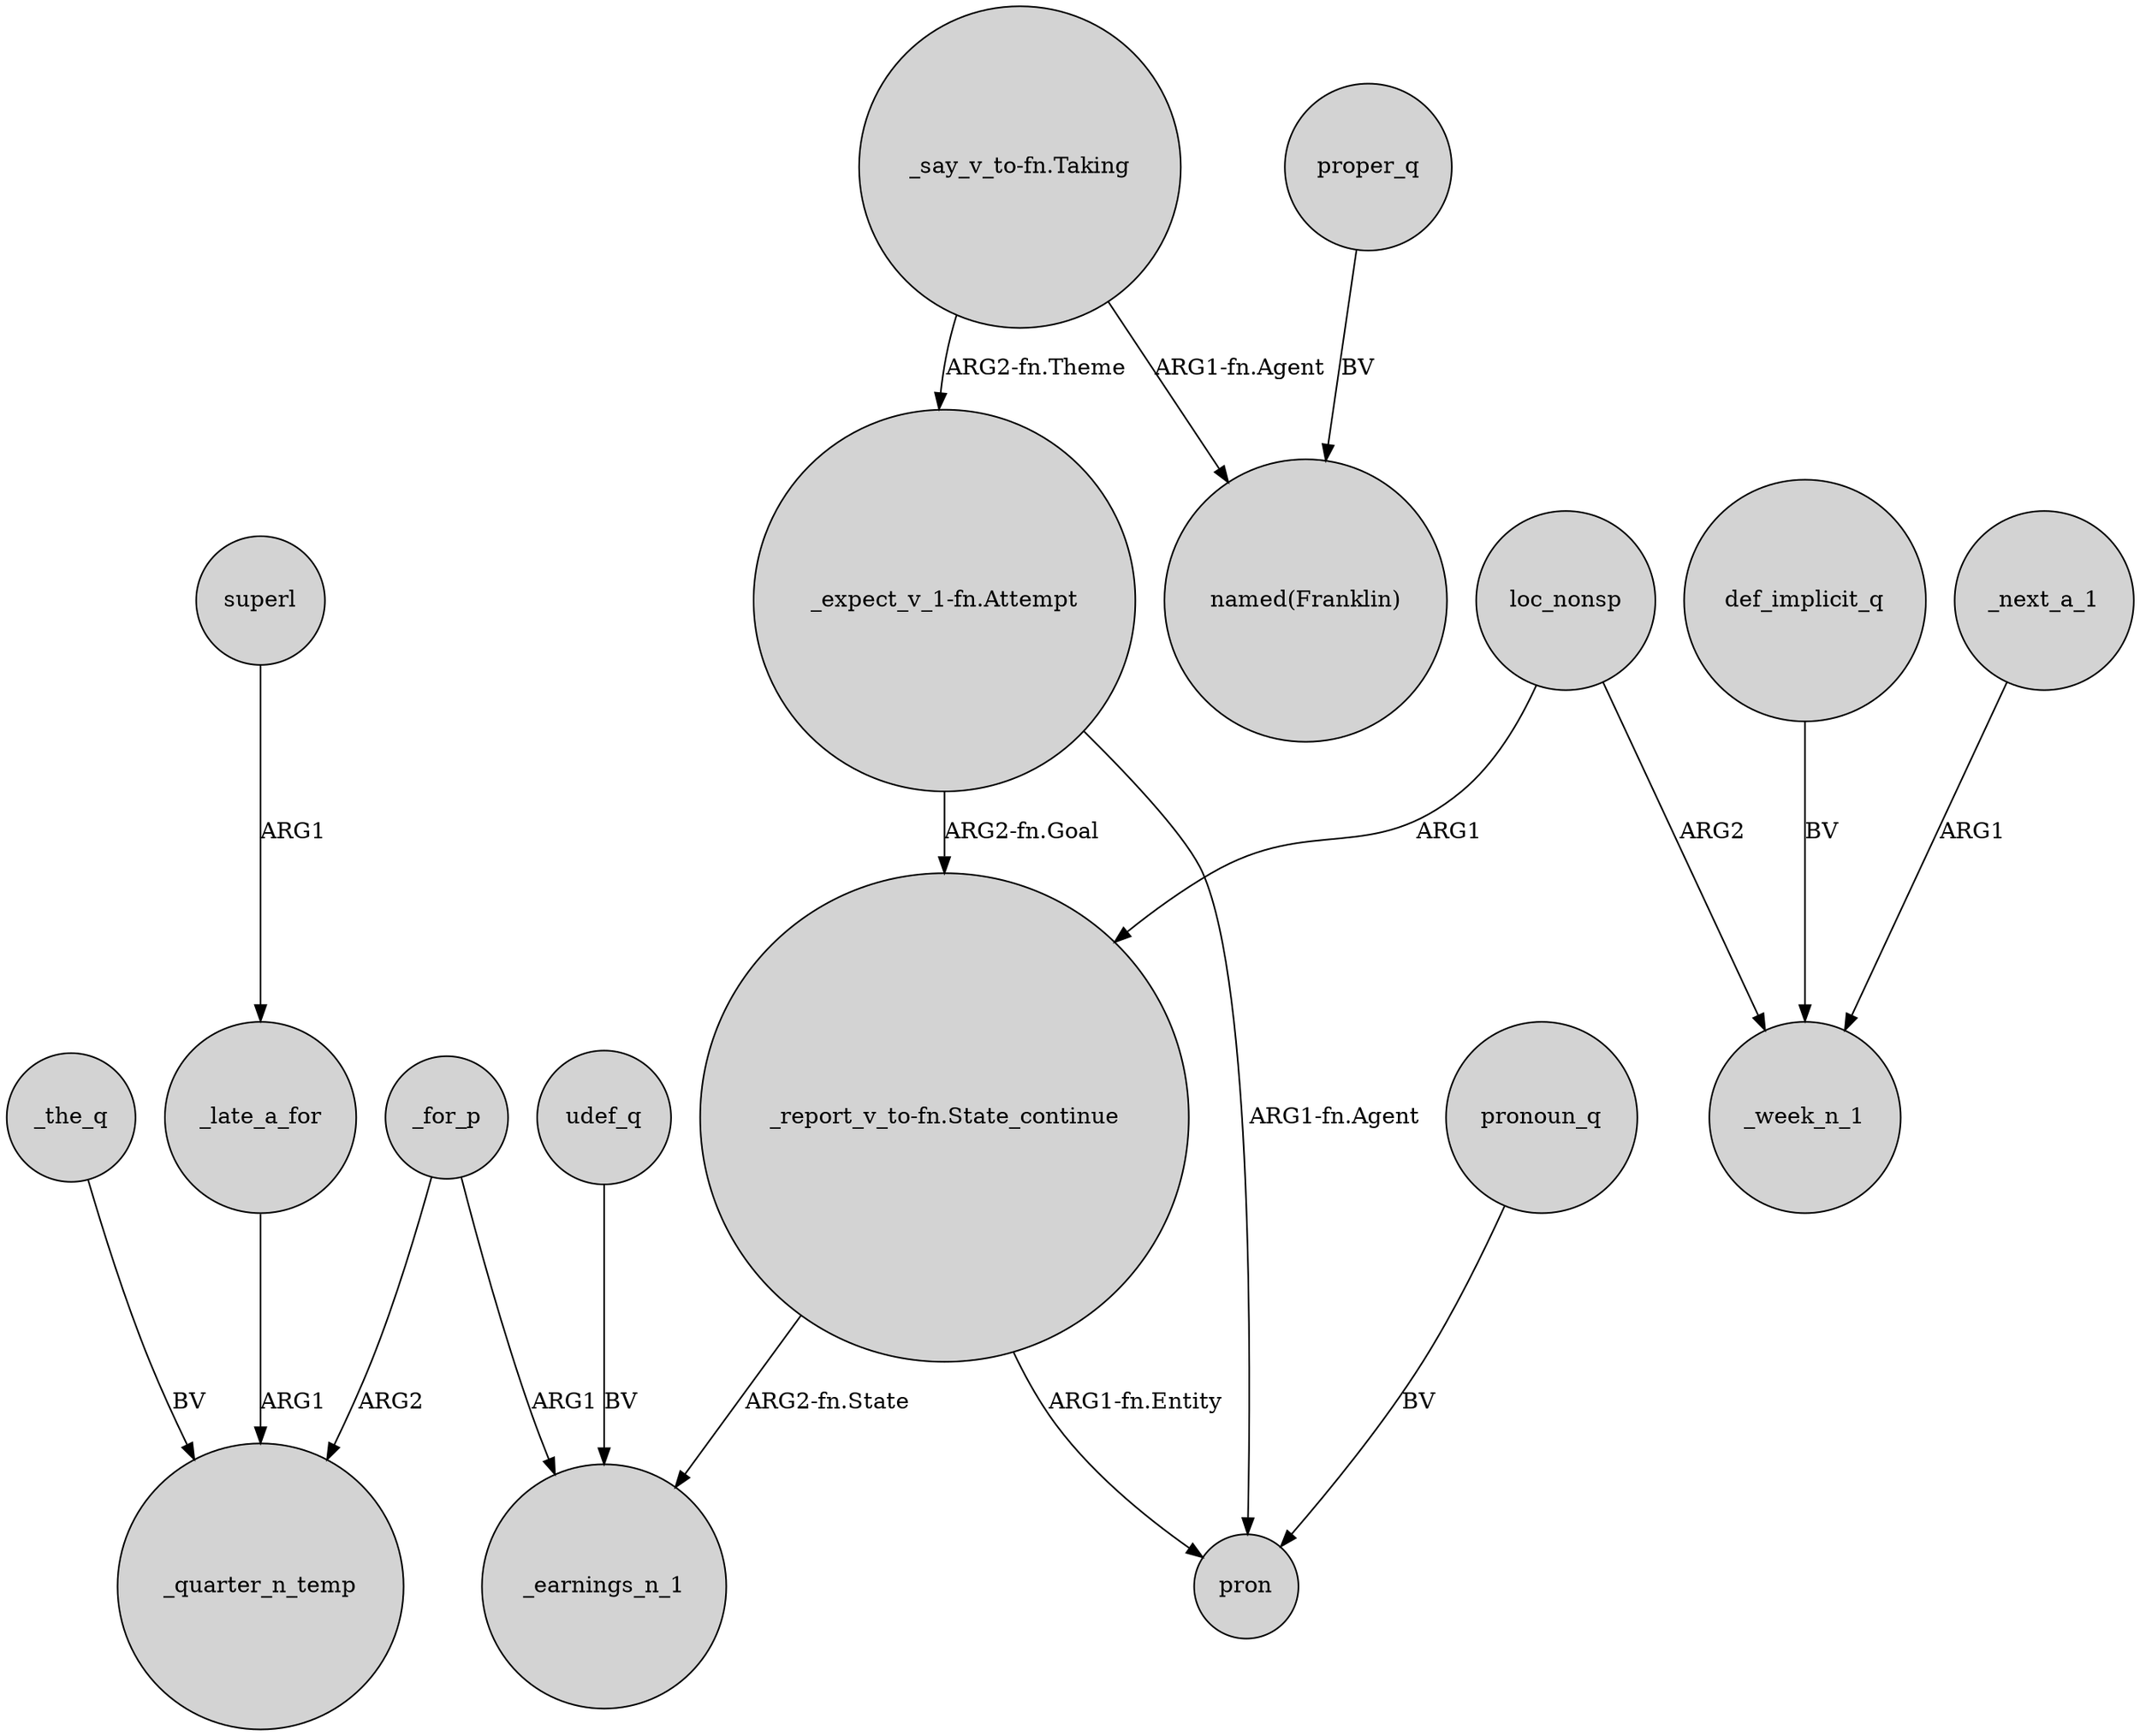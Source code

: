 digraph {
	node [shape=circle style=filled]
	"_report_v_to-fn.State_continue" -> _earnings_n_1 [label="ARG2-fn.State"]
	"_say_v_to-fn.Taking" -> "named(Franklin)" [label="ARG1-fn.Agent"]
	_for_p -> _quarter_n_temp [label=ARG2]
	udef_q -> _earnings_n_1 [label=BV]
	_late_a_for -> _quarter_n_temp [label=ARG1]
	loc_nonsp -> _week_n_1 [label=ARG2]
	_for_p -> _earnings_n_1 [label=ARG1]
	proper_q -> "named(Franklin)" [label=BV]
	"_expect_v_1-fn.Attempt" -> pron [label="ARG1-fn.Agent"]
	"_expect_v_1-fn.Attempt" -> "_report_v_to-fn.State_continue" [label="ARG2-fn.Goal"]
	def_implicit_q -> _week_n_1 [label=BV]
	loc_nonsp -> "_report_v_to-fn.State_continue" [label=ARG1]
	pronoun_q -> pron [label=BV]
	"_report_v_to-fn.State_continue" -> pron [label="ARG1-fn.Entity"]
	"_say_v_to-fn.Taking" -> "_expect_v_1-fn.Attempt" [label="ARG2-fn.Theme"]
	_next_a_1 -> _week_n_1 [label=ARG1]
	_the_q -> _quarter_n_temp [label=BV]
	superl -> _late_a_for [label=ARG1]
}

